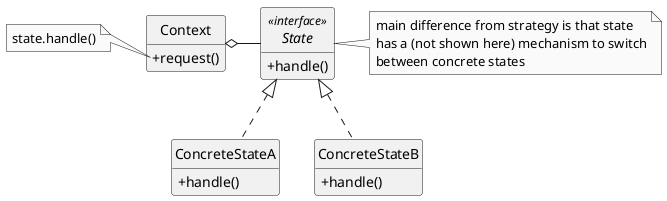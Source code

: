 @startuml State
hide circle
hide empty members
skinparam classAttributeIconSize 0
skinparam monochrome true

class Context {
  +request()
}
interface State <<interface>> {
  +handle()
}

class ConcreteStateA{
  +handle()
}

class ConcreteStateB{
  +handle()
}

Context o-right- State
ConcreteStateA .up.|> State
ConcreteStateB .up.|> State

note left of Context::request
  state.handle()
end note

note right of State
  main difference from strategy is that state
  has a (not shown here) mechanism to switch
  between concrete states
end note

@enduml
